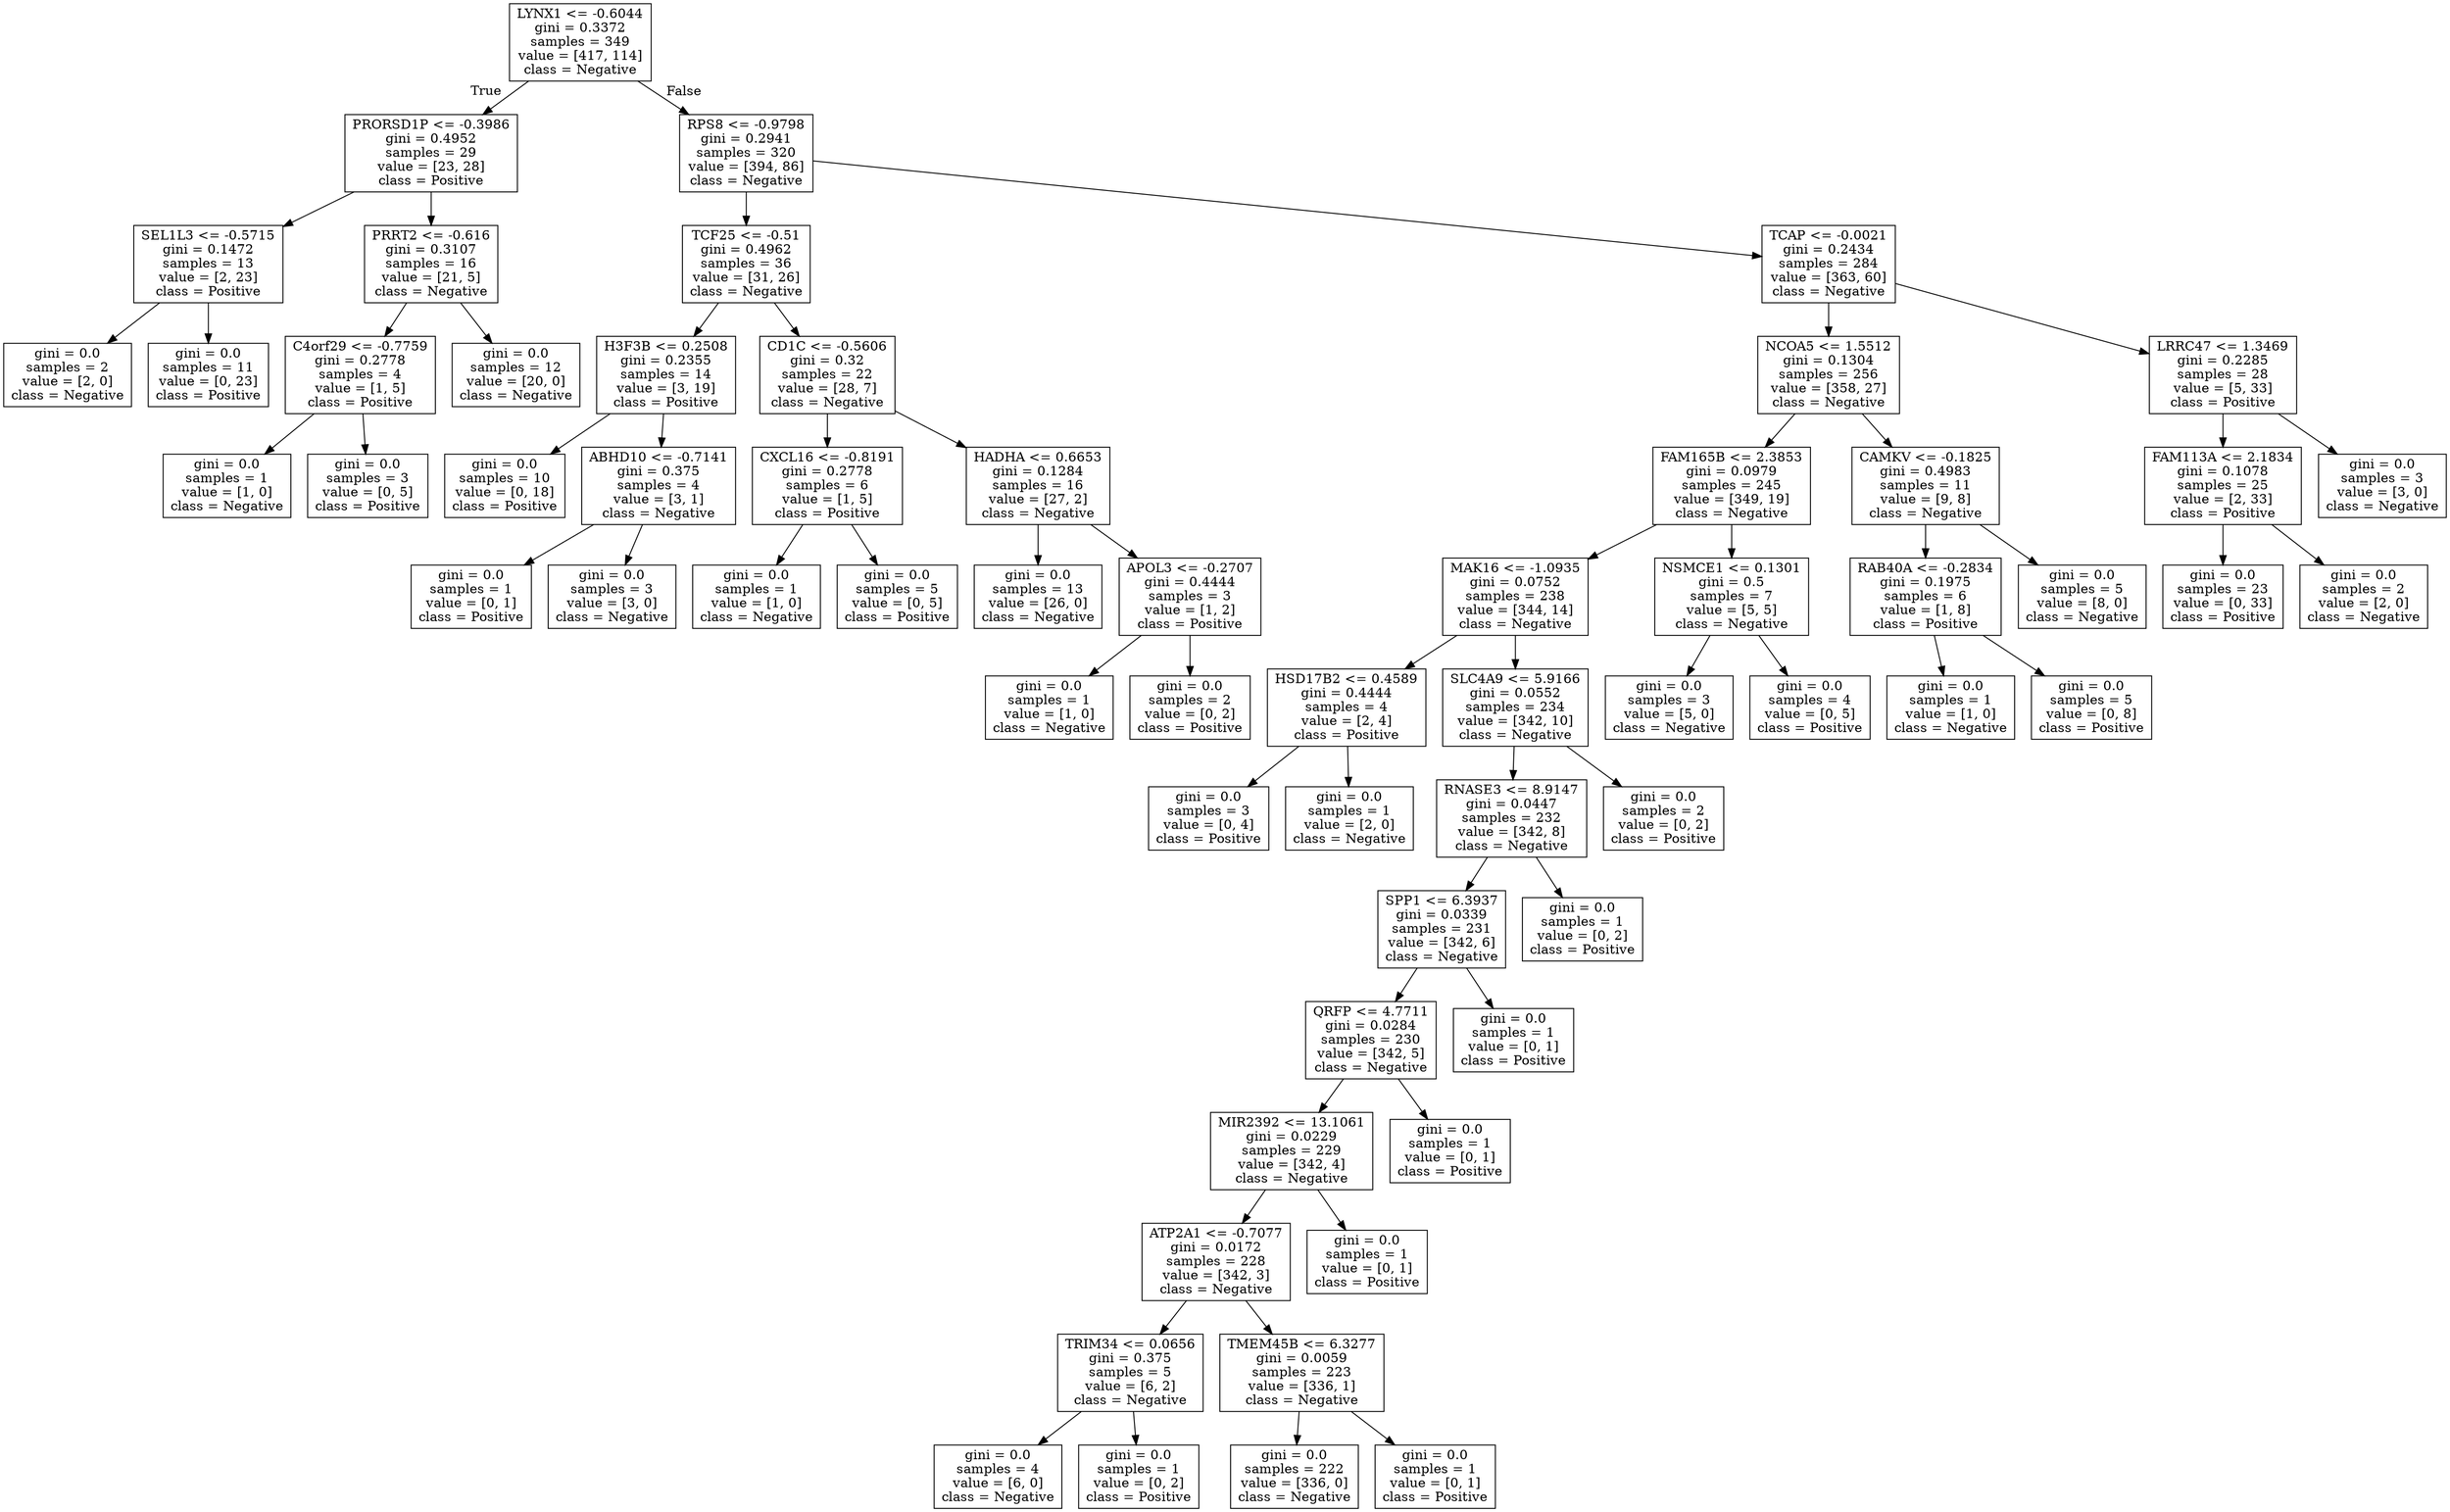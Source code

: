 digraph Tree {
node [shape=box] ;
0 [label="LYNX1 <= -0.6044\ngini = 0.3372\nsamples = 349\nvalue = [417, 114]\nclass = Negative"] ;
1 [label="PRORSD1P <= -0.3986\ngini = 0.4952\nsamples = 29\nvalue = [23, 28]\nclass = Positive"] ;
0 -> 1 [labeldistance=2.5, labelangle=45, headlabel="True"] ;
2 [label="SEL1L3 <= -0.5715\ngini = 0.1472\nsamples = 13\nvalue = [2, 23]\nclass = Positive"] ;
1 -> 2 ;
3 [label="gini = 0.0\nsamples = 2\nvalue = [2, 0]\nclass = Negative"] ;
2 -> 3 ;
4 [label="gini = 0.0\nsamples = 11\nvalue = [0, 23]\nclass = Positive"] ;
2 -> 4 ;
5 [label="PRRT2 <= -0.616\ngini = 0.3107\nsamples = 16\nvalue = [21, 5]\nclass = Negative"] ;
1 -> 5 ;
6 [label="C4orf29 <= -0.7759\ngini = 0.2778\nsamples = 4\nvalue = [1, 5]\nclass = Positive"] ;
5 -> 6 ;
7 [label="gini = 0.0\nsamples = 1\nvalue = [1, 0]\nclass = Negative"] ;
6 -> 7 ;
8 [label="gini = 0.0\nsamples = 3\nvalue = [0, 5]\nclass = Positive"] ;
6 -> 8 ;
9 [label="gini = 0.0\nsamples = 12\nvalue = [20, 0]\nclass = Negative"] ;
5 -> 9 ;
10 [label="RPS8 <= -0.9798\ngini = 0.2941\nsamples = 320\nvalue = [394, 86]\nclass = Negative"] ;
0 -> 10 [labeldistance=2.5, labelangle=-45, headlabel="False"] ;
11 [label="TCF25 <= -0.51\ngini = 0.4962\nsamples = 36\nvalue = [31, 26]\nclass = Negative"] ;
10 -> 11 ;
12 [label="H3F3B <= 0.2508\ngini = 0.2355\nsamples = 14\nvalue = [3, 19]\nclass = Positive"] ;
11 -> 12 ;
13 [label="gini = 0.0\nsamples = 10\nvalue = [0, 18]\nclass = Positive"] ;
12 -> 13 ;
14 [label="ABHD10 <= -0.7141\ngini = 0.375\nsamples = 4\nvalue = [3, 1]\nclass = Negative"] ;
12 -> 14 ;
15 [label="gini = 0.0\nsamples = 1\nvalue = [0, 1]\nclass = Positive"] ;
14 -> 15 ;
16 [label="gini = 0.0\nsamples = 3\nvalue = [3, 0]\nclass = Negative"] ;
14 -> 16 ;
17 [label="CD1C <= -0.5606\ngini = 0.32\nsamples = 22\nvalue = [28, 7]\nclass = Negative"] ;
11 -> 17 ;
18 [label="CXCL16 <= -0.8191\ngini = 0.2778\nsamples = 6\nvalue = [1, 5]\nclass = Positive"] ;
17 -> 18 ;
19 [label="gini = 0.0\nsamples = 1\nvalue = [1, 0]\nclass = Negative"] ;
18 -> 19 ;
20 [label="gini = 0.0\nsamples = 5\nvalue = [0, 5]\nclass = Positive"] ;
18 -> 20 ;
21 [label="HADHA <= 0.6653\ngini = 0.1284\nsamples = 16\nvalue = [27, 2]\nclass = Negative"] ;
17 -> 21 ;
22 [label="gini = 0.0\nsamples = 13\nvalue = [26, 0]\nclass = Negative"] ;
21 -> 22 ;
23 [label="APOL3 <= -0.2707\ngini = 0.4444\nsamples = 3\nvalue = [1, 2]\nclass = Positive"] ;
21 -> 23 ;
24 [label="gini = 0.0\nsamples = 1\nvalue = [1, 0]\nclass = Negative"] ;
23 -> 24 ;
25 [label="gini = 0.0\nsamples = 2\nvalue = [0, 2]\nclass = Positive"] ;
23 -> 25 ;
26 [label="TCAP <= -0.0021\ngini = 0.2434\nsamples = 284\nvalue = [363, 60]\nclass = Negative"] ;
10 -> 26 ;
27 [label="NCOA5 <= 1.5512\ngini = 0.1304\nsamples = 256\nvalue = [358, 27]\nclass = Negative"] ;
26 -> 27 ;
28 [label="FAM165B <= 2.3853\ngini = 0.0979\nsamples = 245\nvalue = [349, 19]\nclass = Negative"] ;
27 -> 28 ;
29 [label="MAK16 <= -1.0935\ngini = 0.0752\nsamples = 238\nvalue = [344, 14]\nclass = Negative"] ;
28 -> 29 ;
30 [label="HSD17B2 <= 0.4589\ngini = 0.4444\nsamples = 4\nvalue = [2, 4]\nclass = Positive"] ;
29 -> 30 ;
31 [label="gini = 0.0\nsamples = 3\nvalue = [0, 4]\nclass = Positive"] ;
30 -> 31 ;
32 [label="gini = 0.0\nsamples = 1\nvalue = [2, 0]\nclass = Negative"] ;
30 -> 32 ;
33 [label="SLC4A9 <= 5.9166\ngini = 0.0552\nsamples = 234\nvalue = [342, 10]\nclass = Negative"] ;
29 -> 33 ;
34 [label="RNASE3 <= 8.9147\ngini = 0.0447\nsamples = 232\nvalue = [342, 8]\nclass = Negative"] ;
33 -> 34 ;
35 [label="SPP1 <= 6.3937\ngini = 0.0339\nsamples = 231\nvalue = [342, 6]\nclass = Negative"] ;
34 -> 35 ;
36 [label="QRFP <= 4.7711\ngini = 0.0284\nsamples = 230\nvalue = [342, 5]\nclass = Negative"] ;
35 -> 36 ;
37 [label="MIR2392 <= 13.1061\ngini = 0.0229\nsamples = 229\nvalue = [342, 4]\nclass = Negative"] ;
36 -> 37 ;
38 [label="ATP2A1 <= -0.7077\ngini = 0.0172\nsamples = 228\nvalue = [342, 3]\nclass = Negative"] ;
37 -> 38 ;
39 [label="TRIM34 <= 0.0656\ngini = 0.375\nsamples = 5\nvalue = [6, 2]\nclass = Negative"] ;
38 -> 39 ;
40 [label="gini = 0.0\nsamples = 4\nvalue = [6, 0]\nclass = Negative"] ;
39 -> 40 ;
41 [label="gini = 0.0\nsamples = 1\nvalue = [0, 2]\nclass = Positive"] ;
39 -> 41 ;
42 [label="TMEM45B <= 6.3277\ngini = 0.0059\nsamples = 223\nvalue = [336, 1]\nclass = Negative"] ;
38 -> 42 ;
43 [label="gini = 0.0\nsamples = 222\nvalue = [336, 0]\nclass = Negative"] ;
42 -> 43 ;
44 [label="gini = 0.0\nsamples = 1\nvalue = [0, 1]\nclass = Positive"] ;
42 -> 44 ;
45 [label="gini = 0.0\nsamples = 1\nvalue = [0, 1]\nclass = Positive"] ;
37 -> 45 ;
46 [label="gini = 0.0\nsamples = 1\nvalue = [0, 1]\nclass = Positive"] ;
36 -> 46 ;
47 [label="gini = 0.0\nsamples = 1\nvalue = [0, 1]\nclass = Positive"] ;
35 -> 47 ;
48 [label="gini = 0.0\nsamples = 1\nvalue = [0, 2]\nclass = Positive"] ;
34 -> 48 ;
49 [label="gini = 0.0\nsamples = 2\nvalue = [0, 2]\nclass = Positive"] ;
33 -> 49 ;
50 [label="NSMCE1 <= 0.1301\ngini = 0.5\nsamples = 7\nvalue = [5, 5]\nclass = Negative"] ;
28 -> 50 ;
51 [label="gini = 0.0\nsamples = 3\nvalue = [5, 0]\nclass = Negative"] ;
50 -> 51 ;
52 [label="gini = 0.0\nsamples = 4\nvalue = [0, 5]\nclass = Positive"] ;
50 -> 52 ;
53 [label="CAMKV <= -0.1825\ngini = 0.4983\nsamples = 11\nvalue = [9, 8]\nclass = Negative"] ;
27 -> 53 ;
54 [label="RAB40A <= -0.2834\ngini = 0.1975\nsamples = 6\nvalue = [1, 8]\nclass = Positive"] ;
53 -> 54 ;
55 [label="gini = 0.0\nsamples = 1\nvalue = [1, 0]\nclass = Negative"] ;
54 -> 55 ;
56 [label="gini = 0.0\nsamples = 5\nvalue = [0, 8]\nclass = Positive"] ;
54 -> 56 ;
57 [label="gini = 0.0\nsamples = 5\nvalue = [8, 0]\nclass = Negative"] ;
53 -> 57 ;
58 [label="LRRC47 <= 1.3469\ngini = 0.2285\nsamples = 28\nvalue = [5, 33]\nclass = Positive"] ;
26 -> 58 ;
59 [label="FAM113A <= 2.1834\ngini = 0.1078\nsamples = 25\nvalue = [2, 33]\nclass = Positive"] ;
58 -> 59 ;
60 [label="gini = 0.0\nsamples = 23\nvalue = [0, 33]\nclass = Positive"] ;
59 -> 60 ;
61 [label="gini = 0.0\nsamples = 2\nvalue = [2, 0]\nclass = Negative"] ;
59 -> 61 ;
62 [label="gini = 0.0\nsamples = 3\nvalue = [3, 0]\nclass = Negative"] ;
58 -> 62 ;
}
